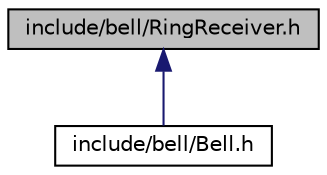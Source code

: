 digraph "include/bell/RingReceiver.h"
{
 // LATEX_PDF_SIZE
  edge [fontname="Helvetica",fontsize="10",labelfontname="Helvetica",labelfontsize="10"];
  node [fontname="Helvetica",fontsize="10",shape=record];
  Node1 [label="include/bell/RingReceiver.h",height=0.2,width=0.4,color="black", fillcolor="grey75", style="filled", fontcolor="black",tooltip="RingReceiver class."];
  Node1 -> Node2 [dir="back",color="midnightblue",fontsize="10",style="solid",fontname="Helvetica"];
  Node2 [label="include/bell/Bell.h",height=0.2,width=0.4,color="black", fillcolor="white", style="filled",URL="$Bell_8h.html",tooltip="Main Bell class."];
}
